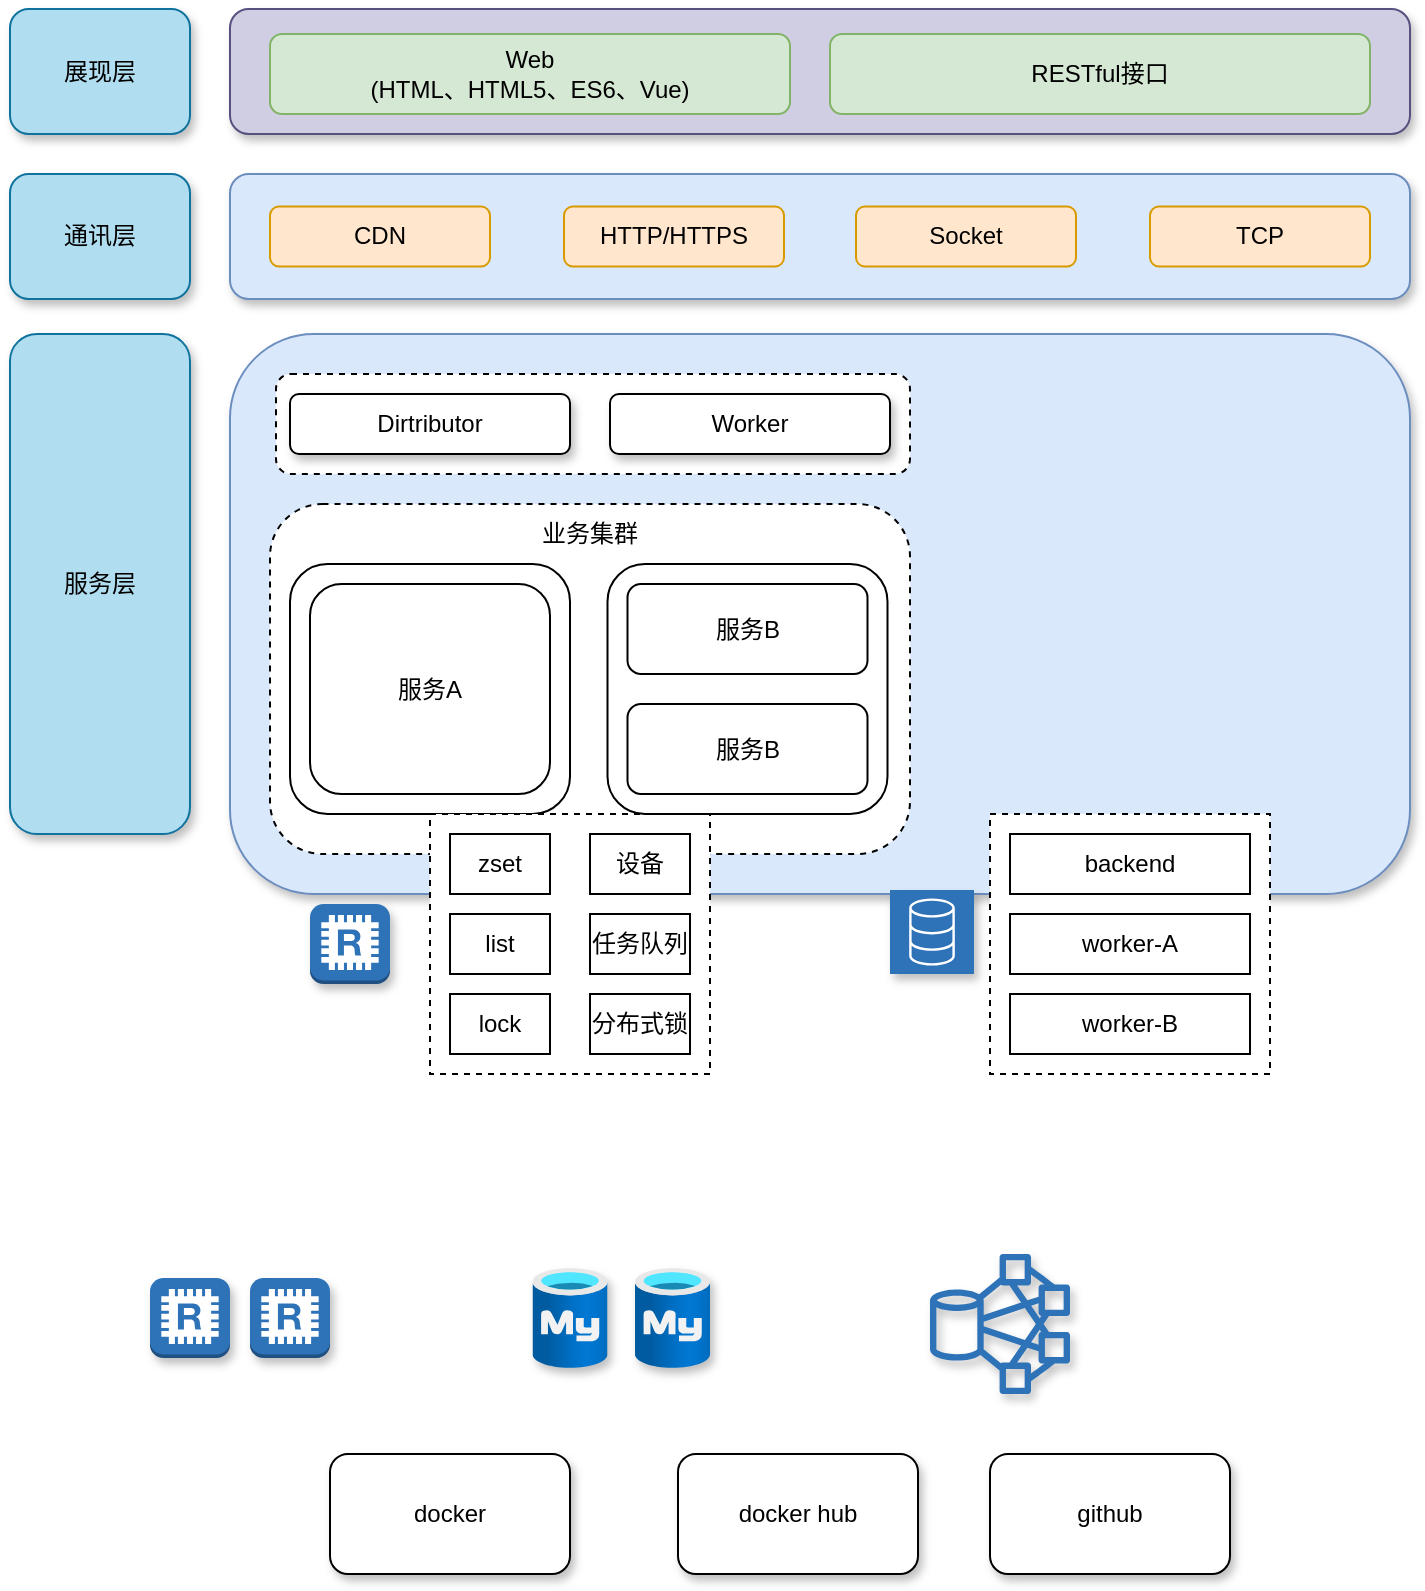 <mxfile version="20.2.7" type="github">
  <diagram id="GtY6LZ8zVbbmF7SxlaTn" name="第 1 页">
    <mxGraphModel dx="1426" dy="768" grid="1" gridSize="10" guides="1" tooltips="1" connect="1" arrows="1" fold="1" page="1" pageScale="1" pageWidth="827" pageHeight="1169" math="0" shadow="0">
      <root>
        <mxCell id="0" />
        <mxCell id="1" parent="0" />
        <mxCell id="Mfqnt5UqTSs0oD8md9hm-45" value="" style="rounded=1;whiteSpace=wrap;html=1;shadow=1;sketch=0;fillColor=#dae8fc;strokeColor=#6c8ebf;" vertex="1" parent="1">
          <mxGeometry x="130" y="190" width="590" height="280" as="geometry" />
        </mxCell>
        <mxCell id="Mfqnt5UqTSs0oD8md9hm-42" value="" style="rounded=1;whiteSpace=wrap;html=1;shadow=1;sketch=0;fillColor=#dae8fc;strokeColor=#6c8ebf;" vertex="1" parent="1">
          <mxGeometry x="130" y="110" width="590" height="62.5" as="geometry" />
        </mxCell>
        <mxCell id="Mfqnt5UqTSs0oD8md9hm-39" value="" style="rounded=1;whiteSpace=wrap;html=1;shadow=1;sketch=0;fillColor=#d0cee2;strokeColor=#56517e;" vertex="1" parent="1">
          <mxGeometry x="130" y="27.5" width="590" height="62.5" as="geometry" />
        </mxCell>
        <mxCell id="Mfqnt5UqTSs0oD8md9hm-1" value="Web&lt;br&gt;(HTML、HTML5、ES6、Vue)" style="rounded=1;whiteSpace=wrap;html=1;fillColor=#d5e8d4;strokeColor=#82b366;" vertex="1" parent="1">
          <mxGeometry x="150" y="40" width="260" height="40" as="geometry" />
        </mxCell>
        <mxCell id="Mfqnt5UqTSs0oD8md9hm-2" value="RESTful接口" style="rounded=1;whiteSpace=wrap;html=1;fillColor=#d5e8d4;strokeColor=#82b366;" vertex="1" parent="1">
          <mxGeometry x="430" y="40" width="270" height="40" as="geometry" />
        </mxCell>
        <mxCell id="Mfqnt5UqTSs0oD8md9hm-3" value="CDN" style="rounded=1;whiteSpace=wrap;html=1;fillColor=#ffe6cc;strokeColor=#d79b00;" vertex="1" parent="1">
          <mxGeometry x="150" y="126.25" width="110" height="30" as="geometry" />
        </mxCell>
        <mxCell id="Mfqnt5UqTSs0oD8md9hm-4" value="HTTP/HTTPS" style="rounded=1;whiteSpace=wrap;html=1;fillColor=#ffe6cc;strokeColor=#d79b00;" vertex="1" parent="1">
          <mxGeometry x="297" y="126.25" width="110" height="30" as="geometry" />
        </mxCell>
        <mxCell id="Mfqnt5UqTSs0oD8md9hm-5" value="Socket" style="rounded=1;whiteSpace=wrap;html=1;fillColor=#ffe6cc;strokeColor=#d79b00;" vertex="1" parent="1">
          <mxGeometry x="443" y="126.25" width="110" height="30" as="geometry" />
        </mxCell>
        <mxCell id="Mfqnt5UqTSs0oD8md9hm-6" value="TCP" style="rounded=1;whiteSpace=wrap;html=1;fillColor=#ffe6cc;strokeColor=#d79b00;" vertex="1" parent="1">
          <mxGeometry x="590" y="126.25" width="110" height="30" as="geometry" />
        </mxCell>
        <mxCell id="Mfqnt5UqTSs0oD8md9hm-7" value="" style="rounded=1;whiteSpace=wrap;html=1;dashed=1;" vertex="1" parent="1">
          <mxGeometry x="150" y="275" width="320" height="175" as="geometry" />
        </mxCell>
        <mxCell id="Mfqnt5UqTSs0oD8md9hm-8" value="业务集群" style="text;html=1;strokeColor=none;fillColor=none;align=center;verticalAlign=middle;whiteSpace=wrap;rounded=0;" vertex="1" parent="1">
          <mxGeometry x="280" y="275" width="60" height="30" as="geometry" />
        </mxCell>
        <mxCell id="Mfqnt5UqTSs0oD8md9hm-9" value="" style="rounded=1;whiteSpace=wrap;html=1;" vertex="1" parent="1">
          <mxGeometry x="160" y="305" width="140" height="125" as="geometry" />
        </mxCell>
        <mxCell id="Mfqnt5UqTSs0oD8md9hm-10" value="服务A" style="rounded=1;whiteSpace=wrap;html=1;" vertex="1" parent="1">
          <mxGeometry x="170" y="315" width="120" height="105" as="geometry" />
        </mxCell>
        <mxCell id="Mfqnt5UqTSs0oD8md9hm-12" value="" style="outlineConnect=0;dashed=0;verticalLabelPosition=bottom;verticalAlign=top;align=center;html=1;shape=mxgraph.aws3.redis;fillColor=#2E73B8;gradientColor=none;sketch=0;shadow=1;" vertex="1" parent="1">
          <mxGeometry x="170" y="475" width="40" height="40" as="geometry" />
        </mxCell>
        <mxCell id="Mfqnt5UqTSs0oD8md9hm-13" value="" style="rounded=0;whiteSpace=wrap;html=1;dashed=1;" vertex="1" parent="1">
          <mxGeometry x="230" y="430" width="140" height="130" as="geometry" />
        </mxCell>
        <mxCell id="Mfqnt5UqTSs0oD8md9hm-14" value="zset" style="rounded=0;whiteSpace=wrap;html=1;" vertex="1" parent="1">
          <mxGeometry x="240" y="440" width="50" height="30" as="geometry" />
        </mxCell>
        <mxCell id="Mfqnt5UqTSs0oD8md9hm-15" value="list" style="rounded=0;whiteSpace=wrap;html=1;" vertex="1" parent="1">
          <mxGeometry x="240" y="480" width="50" height="30" as="geometry" />
        </mxCell>
        <mxCell id="Mfqnt5UqTSs0oD8md9hm-16" value="lock" style="rounded=0;whiteSpace=wrap;html=1;" vertex="1" parent="1">
          <mxGeometry x="240" y="520" width="50" height="30" as="geometry" />
        </mxCell>
        <mxCell id="Mfqnt5UqTSs0oD8md9hm-17" value="" style="sketch=0;outlineConnect=0;fontColor=#232F3E;gradientColor=#2E73B8;gradientDirection=north;fillColor=#2E73B8;strokeColor=#ffffff;dashed=0;verticalLabelPosition=bottom;verticalAlign=top;align=center;html=1;fontSize=12;fontStyle=0;aspect=fixed;shape=mxgraph.aws4.resourceIcon;resIcon=mxgraph.aws4.database;shadow=1;" vertex="1" parent="1">
          <mxGeometry x="460" y="468" width="42" height="42" as="geometry" />
        </mxCell>
        <mxCell id="Mfqnt5UqTSs0oD8md9hm-19" value="设备" style="rounded=0;whiteSpace=wrap;html=1;" vertex="1" parent="1">
          <mxGeometry x="310" y="440" width="50" height="30" as="geometry" />
        </mxCell>
        <mxCell id="Mfqnt5UqTSs0oD8md9hm-20" value="分布式锁" style="rounded=0;whiteSpace=wrap;html=1;" vertex="1" parent="1">
          <mxGeometry x="310" y="520" width="50" height="30" as="geometry" />
        </mxCell>
        <mxCell id="Mfqnt5UqTSs0oD8md9hm-21" value="任务队列" style="rounded=0;whiteSpace=wrap;html=1;" vertex="1" parent="1">
          <mxGeometry x="310" y="480" width="50" height="30" as="geometry" />
        </mxCell>
        <mxCell id="Mfqnt5UqTSs0oD8md9hm-22" value="" style="rounded=0;whiteSpace=wrap;html=1;dashed=1;" vertex="1" parent="1">
          <mxGeometry x="510" y="430" width="140" height="130" as="geometry" />
        </mxCell>
        <mxCell id="Mfqnt5UqTSs0oD8md9hm-25" value="backend" style="rounded=0;whiteSpace=wrap;html=1;fillColor=#FFFFFF;gradientColor=#FFFFFF;" vertex="1" parent="1">
          <mxGeometry x="520" y="440" width="120" height="30" as="geometry" />
        </mxCell>
        <mxCell id="Mfqnt5UqTSs0oD8md9hm-26" value="worker-A" style="rounded=0;whiteSpace=wrap;html=1;fillColor=#FFFFFF;gradientColor=#FFFFFF;" vertex="1" parent="1">
          <mxGeometry x="520" y="480" width="120" height="30" as="geometry" />
        </mxCell>
        <mxCell id="Mfqnt5UqTSs0oD8md9hm-27" value="worker-B" style="rounded=0;whiteSpace=wrap;html=1;fillColor=#FFFFFF;gradientColor=#FFFFFF;" vertex="1" parent="1">
          <mxGeometry x="520" y="520" width="120" height="30" as="geometry" />
        </mxCell>
        <mxCell id="Mfqnt5UqTSs0oD8md9hm-30" value="" style="outlineConnect=0;dashed=0;verticalLabelPosition=bottom;verticalAlign=top;align=center;html=1;shape=mxgraph.aws3.redis;fillColor=#2E73B8;gradientColor=none;sketch=0;shadow=1;" vertex="1" parent="1">
          <mxGeometry x="90" y="662" width="40" height="40" as="geometry" />
        </mxCell>
        <mxCell id="Mfqnt5UqTSs0oD8md9hm-31" value="" style="outlineConnect=0;dashed=0;verticalLabelPosition=bottom;verticalAlign=top;align=center;html=1;shape=mxgraph.aws3.redis;fillColor=#2E73B8;gradientColor=none;sketch=0;shadow=1;" vertex="1" parent="1">
          <mxGeometry x="140" y="662" width="40" height="40" as="geometry" />
        </mxCell>
        <mxCell id="Mfqnt5UqTSs0oD8md9hm-32" value="" style="aspect=fixed;html=1;points=[];align=center;image;fontSize=12;image=img/lib/azure2/databases/Azure_Database_MySQL_Server.svg;shadow=1;sketch=0;fillColor=#FFFFFF;gradientColor=#FFFFFF;" vertex="1" parent="1">
          <mxGeometry x="281.25" y="657" width="37.5" height="50" as="geometry" />
        </mxCell>
        <mxCell id="Mfqnt5UqTSs0oD8md9hm-33" value="" style="aspect=fixed;html=1;points=[];align=center;image;fontSize=12;image=img/lib/azure2/databases/Azure_Database_MySQL_Server.svg;shadow=1;sketch=0;fillColor=#FFFFFF;gradientColor=#FFFFFF;" vertex="1" parent="1">
          <mxGeometry x="332.5" y="657" width="37.5" height="50" as="geometry" />
        </mxCell>
        <mxCell id="Mfqnt5UqTSs0oD8md9hm-34" value="" style="sketch=0;outlineConnect=0;fontColor=#232F3E;gradientColor=none;fillColor=#2E73B8;strokeColor=none;dashed=0;verticalLabelPosition=bottom;verticalAlign=top;align=center;html=1;fontSize=12;fontStyle=0;aspect=fixed;pointerEvents=1;shape=mxgraph.aws4.hdfs_cluster;shadow=1;" vertex="1" parent="1">
          <mxGeometry x="480" y="650" width="70" height="70" as="geometry" />
        </mxCell>
        <mxCell id="Mfqnt5UqTSs0oD8md9hm-36" value="docker" style="rounded=1;whiteSpace=wrap;html=1;shadow=1;sketch=0;fillColor=#FFFFFF;gradientColor=#FFFFFF;" vertex="1" parent="1">
          <mxGeometry x="180" y="750" width="120" height="60" as="geometry" />
        </mxCell>
        <mxCell id="Mfqnt5UqTSs0oD8md9hm-37" value="docker hub" style="rounded=1;whiteSpace=wrap;html=1;shadow=1;sketch=0;fillColor=#FFFFFF;gradientColor=#FFFFFF;" vertex="1" parent="1">
          <mxGeometry x="354" y="750" width="120" height="60" as="geometry" />
        </mxCell>
        <mxCell id="Mfqnt5UqTSs0oD8md9hm-38" value="github" style="rounded=1;whiteSpace=wrap;html=1;shadow=1;sketch=0;fillColor=#FFFFFF;gradientColor=#FFFFFF;" vertex="1" parent="1">
          <mxGeometry x="510" y="750" width="120" height="60" as="geometry" />
        </mxCell>
        <mxCell id="Mfqnt5UqTSs0oD8md9hm-40" value="展现层" style="rounded=1;whiteSpace=wrap;html=1;shadow=1;sketch=0;fillColor=#b1ddf0;strokeColor=#10739e;" vertex="1" parent="1">
          <mxGeometry x="20" y="27.5" width="90" height="62.5" as="geometry" />
        </mxCell>
        <mxCell id="Mfqnt5UqTSs0oD8md9hm-41" value="通讯层" style="rounded=1;whiteSpace=wrap;html=1;shadow=1;sketch=0;fillColor=#b1ddf0;strokeColor=#10739e;" vertex="1" parent="1">
          <mxGeometry x="20" y="110" width="90" height="62.5" as="geometry" />
        </mxCell>
        <mxCell id="Mfqnt5UqTSs0oD8md9hm-43" value="服务层" style="rounded=1;whiteSpace=wrap;html=1;shadow=1;sketch=0;fillColor=#b1ddf0;strokeColor=#10739e;" vertex="1" parent="1">
          <mxGeometry x="20" y="190" width="90" height="250" as="geometry" />
        </mxCell>
        <mxCell id="Mfqnt5UqTSs0oD8md9hm-47" value="" style="rounded=1;whiteSpace=wrap;html=1;" vertex="1" parent="1">
          <mxGeometry x="318.75" y="305" width="140" height="125" as="geometry" />
        </mxCell>
        <mxCell id="Mfqnt5UqTSs0oD8md9hm-48" value="服务B" style="rounded=1;whiteSpace=wrap;html=1;" vertex="1" parent="1">
          <mxGeometry x="328.75" y="315" width="120" height="45" as="geometry" />
        </mxCell>
        <mxCell id="Mfqnt5UqTSs0oD8md9hm-49" value="服务B" style="rounded=1;whiteSpace=wrap;html=1;" vertex="1" parent="1">
          <mxGeometry x="328.75" y="375" width="120" height="45" as="geometry" />
        </mxCell>
        <mxCell id="Mfqnt5UqTSs0oD8md9hm-51" value="" style="rounded=1;whiteSpace=wrap;html=1;dashed=1;" vertex="1" parent="1">
          <mxGeometry x="153" y="210" width="317" height="50" as="geometry" />
        </mxCell>
        <mxCell id="Mfqnt5UqTSs0oD8md9hm-52" value="Dirtributor" style="rounded=1;whiteSpace=wrap;html=1;shadow=1;sketch=0;fillColor=#FFFFFF;gradientColor=#FFFFFF;" vertex="1" parent="1">
          <mxGeometry x="160" y="220" width="140" height="30" as="geometry" />
        </mxCell>
        <mxCell id="Mfqnt5UqTSs0oD8md9hm-53" value="Worker" style="rounded=1;whiteSpace=wrap;html=1;shadow=1;sketch=0;fillColor=#FFFFFF;gradientColor=#FFFFFF;" vertex="1" parent="1">
          <mxGeometry x="320" y="220" width="140" height="30" as="geometry" />
        </mxCell>
      </root>
    </mxGraphModel>
  </diagram>
</mxfile>
